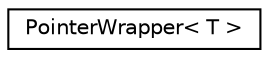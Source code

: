 digraph "Graphical Class Hierarchy"
{
  edge [fontname="Helvetica",fontsize="10",labelfontname="Helvetica",labelfontsize="10"];
  node [fontname="Helvetica",fontsize="10",shape=record];
  rankdir="LR";
  Node0 [label="PointerWrapper\< T \>",height=0.2,width=0.4,color="black", fillcolor="white", style="filled",URL="$classPointerWrapper.html"];
}
